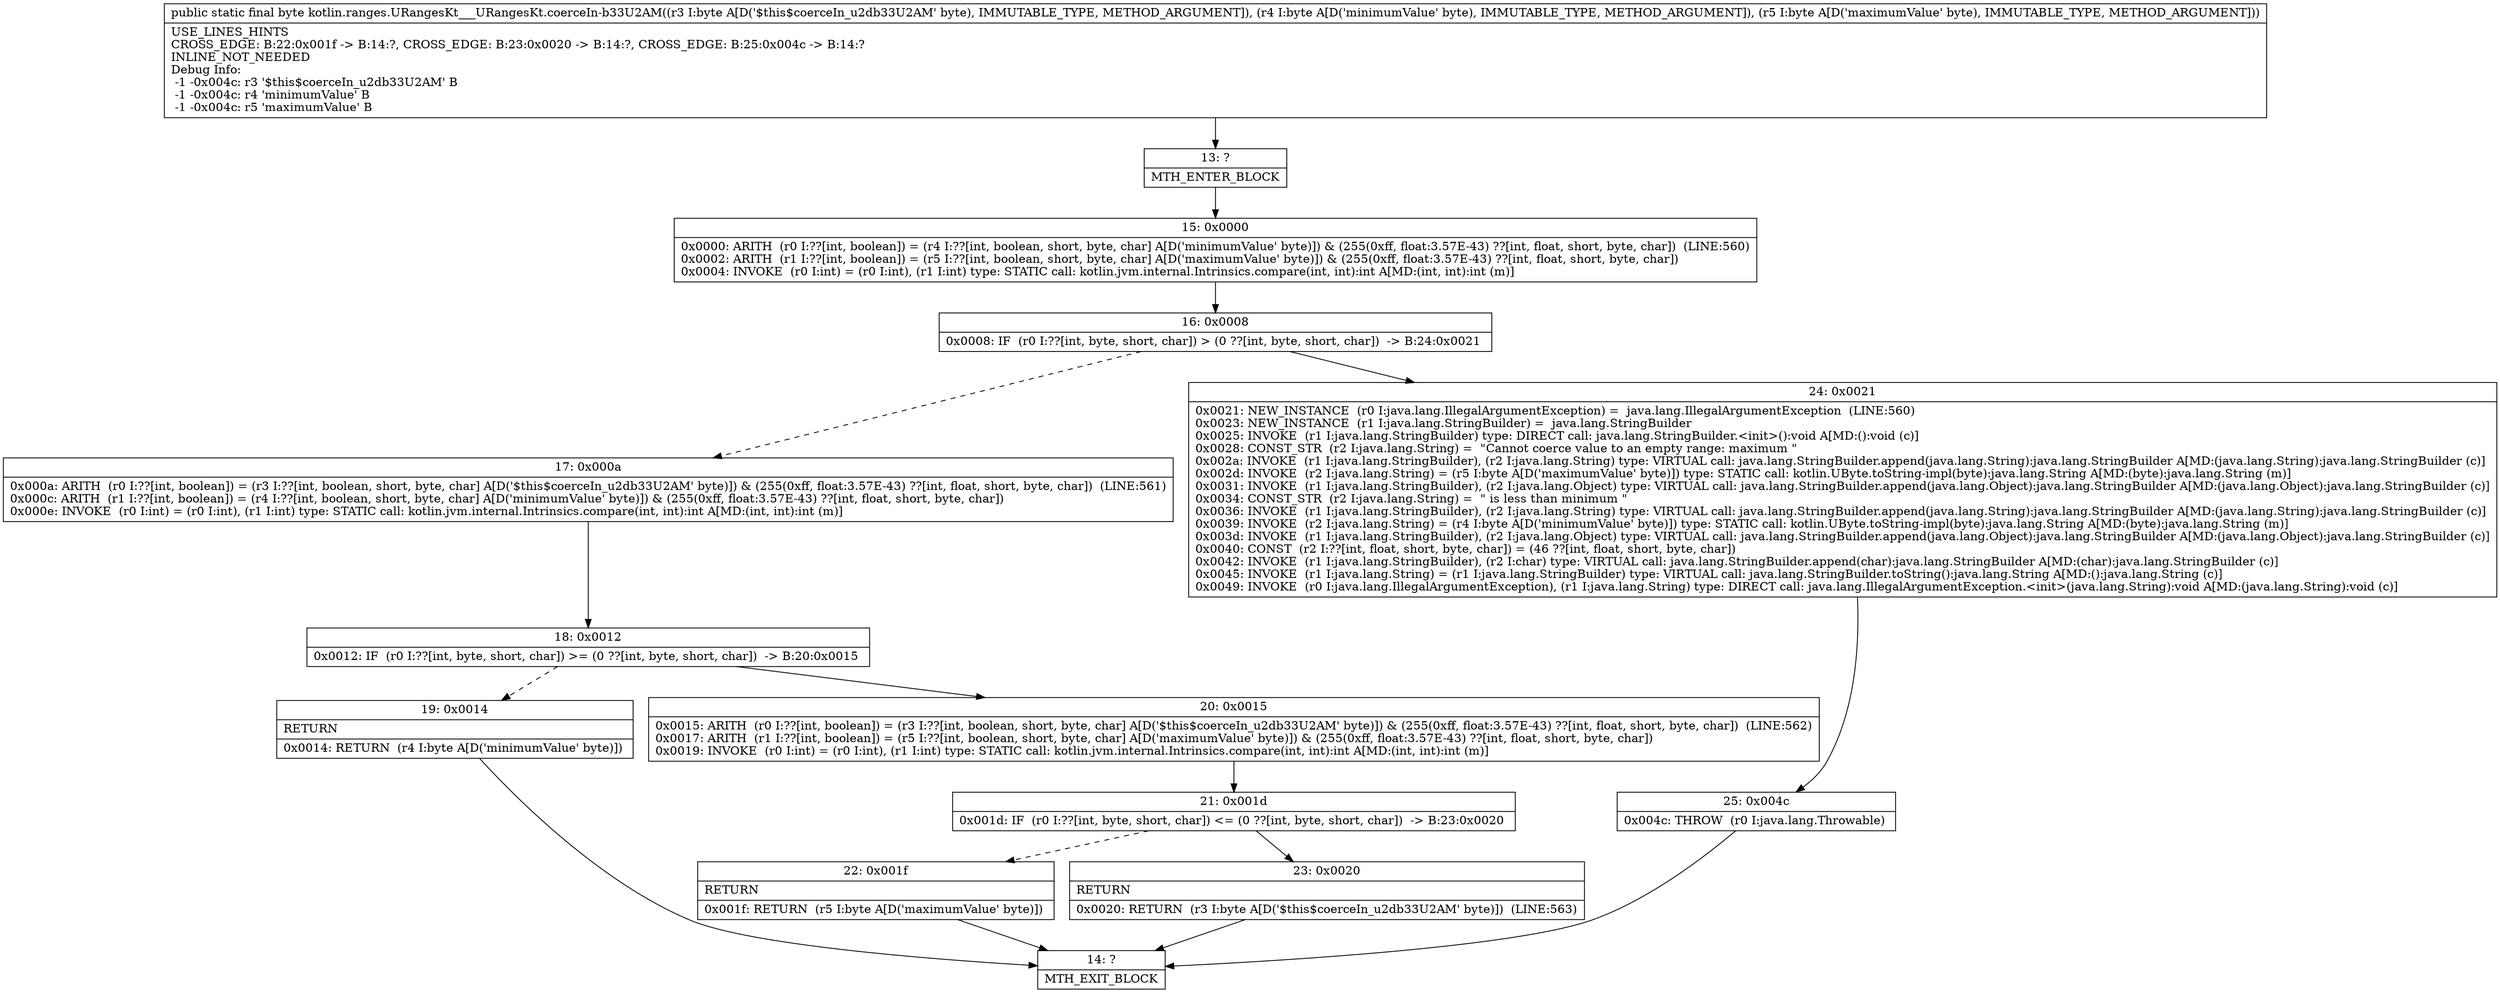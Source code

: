 digraph "CFG forkotlin.ranges.URangesKt___URangesKt.coerceIn\-b33U2AM(BBB)B" {
Node_13 [shape=record,label="{13\:\ ?|MTH_ENTER_BLOCK\l}"];
Node_15 [shape=record,label="{15\:\ 0x0000|0x0000: ARITH  (r0 I:??[int, boolean]) = (r4 I:??[int, boolean, short, byte, char] A[D('minimumValue' byte)]) & (255(0xff, float:3.57E\-43) ??[int, float, short, byte, char])  (LINE:560)\l0x0002: ARITH  (r1 I:??[int, boolean]) = (r5 I:??[int, boolean, short, byte, char] A[D('maximumValue' byte)]) & (255(0xff, float:3.57E\-43) ??[int, float, short, byte, char]) \l0x0004: INVOKE  (r0 I:int) = (r0 I:int), (r1 I:int) type: STATIC call: kotlin.jvm.internal.Intrinsics.compare(int, int):int A[MD:(int, int):int (m)]\l}"];
Node_16 [shape=record,label="{16\:\ 0x0008|0x0008: IF  (r0 I:??[int, byte, short, char]) \> (0 ??[int, byte, short, char])  \-\> B:24:0x0021 \l}"];
Node_17 [shape=record,label="{17\:\ 0x000a|0x000a: ARITH  (r0 I:??[int, boolean]) = (r3 I:??[int, boolean, short, byte, char] A[D('$this$coerceIn_u2db33U2AM' byte)]) & (255(0xff, float:3.57E\-43) ??[int, float, short, byte, char])  (LINE:561)\l0x000c: ARITH  (r1 I:??[int, boolean]) = (r4 I:??[int, boolean, short, byte, char] A[D('minimumValue' byte)]) & (255(0xff, float:3.57E\-43) ??[int, float, short, byte, char]) \l0x000e: INVOKE  (r0 I:int) = (r0 I:int), (r1 I:int) type: STATIC call: kotlin.jvm.internal.Intrinsics.compare(int, int):int A[MD:(int, int):int (m)]\l}"];
Node_18 [shape=record,label="{18\:\ 0x0012|0x0012: IF  (r0 I:??[int, byte, short, char]) \>= (0 ??[int, byte, short, char])  \-\> B:20:0x0015 \l}"];
Node_19 [shape=record,label="{19\:\ 0x0014|RETURN\l|0x0014: RETURN  (r4 I:byte A[D('minimumValue' byte)]) \l}"];
Node_14 [shape=record,label="{14\:\ ?|MTH_EXIT_BLOCK\l}"];
Node_20 [shape=record,label="{20\:\ 0x0015|0x0015: ARITH  (r0 I:??[int, boolean]) = (r3 I:??[int, boolean, short, byte, char] A[D('$this$coerceIn_u2db33U2AM' byte)]) & (255(0xff, float:3.57E\-43) ??[int, float, short, byte, char])  (LINE:562)\l0x0017: ARITH  (r1 I:??[int, boolean]) = (r5 I:??[int, boolean, short, byte, char] A[D('maximumValue' byte)]) & (255(0xff, float:3.57E\-43) ??[int, float, short, byte, char]) \l0x0019: INVOKE  (r0 I:int) = (r0 I:int), (r1 I:int) type: STATIC call: kotlin.jvm.internal.Intrinsics.compare(int, int):int A[MD:(int, int):int (m)]\l}"];
Node_21 [shape=record,label="{21\:\ 0x001d|0x001d: IF  (r0 I:??[int, byte, short, char]) \<= (0 ??[int, byte, short, char])  \-\> B:23:0x0020 \l}"];
Node_22 [shape=record,label="{22\:\ 0x001f|RETURN\l|0x001f: RETURN  (r5 I:byte A[D('maximumValue' byte)]) \l}"];
Node_23 [shape=record,label="{23\:\ 0x0020|RETURN\l|0x0020: RETURN  (r3 I:byte A[D('$this$coerceIn_u2db33U2AM' byte)])  (LINE:563)\l}"];
Node_24 [shape=record,label="{24\:\ 0x0021|0x0021: NEW_INSTANCE  (r0 I:java.lang.IllegalArgumentException) =  java.lang.IllegalArgumentException  (LINE:560)\l0x0023: NEW_INSTANCE  (r1 I:java.lang.StringBuilder) =  java.lang.StringBuilder \l0x0025: INVOKE  (r1 I:java.lang.StringBuilder) type: DIRECT call: java.lang.StringBuilder.\<init\>():void A[MD:():void (c)]\l0x0028: CONST_STR  (r2 I:java.lang.String) =  \"Cannot coerce value to an empty range: maximum \" \l0x002a: INVOKE  (r1 I:java.lang.StringBuilder), (r2 I:java.lang.String) type: VIRTUAL call: java.lang.StringBuilder.append(java.lang.String):java.lang.StringBuilder A[MD:(java.lang.String):java.lang.StringBuilder (c)]\l0x002d: INVOKE  (r2 I:java.lang.String) = (r5 I:byte A[D('maximumValue' byte)]) type: STATIC call: kotlin.UByte.toString\-impl(byte):java.lang.String A[MD:(byte):java.lang.String (m)]\l0x0031: INVOKE  (r1 I:java.lang.StringBuilder), (r2 I:java.lang.Object) type: VIRTUAL call: java.lang.StringBuilder.append(java.lang.Object):java.lang.StringBuilder A[MD:(java.lang.Object):java.lang.StringBuilder (c)]\l0x0034: CONST_STR  (r2 I:java.lang.String) =  \" is less than minimum \" \l0x0036: INVOKE  (r1 I:java.lang.StringBuilder), (r2 I:java.lang.String) type: VIRTUAL call: java.lang.StringBuilder.append(java.lang.String):java.lang.StringBuilder A[MD:(java.lang.String):java.lang.StringBuilder (c)]\l0x0039: INVOKE  (r2 I:java.lang.String) = (r4 I:byte A[D('minimumValue' byte)]) type: STATIC call: kotlin.UByte.toString\-impl(byte):java.lang.String A[MD:(byte):java.lang.String (m)]\l0x003d: INVOKE  (r1 I:java.lang.StringBuilder), (r2 I:java.lang.Object) type: VIRTUAL call: java.lang.StringBuilder.append(java.lang.Object):java.lang.StringBuilder A[MD:(java.lang.Object):java.lang.StringBuilder (c)]\l0x0040: CONST  (r2 I:??[int, float, short, byte, char]) = (46 ??[int, float, short, byte, char]) \l0x0042: INVOKE  (r1 I:java.lang.StringBuilder), (r2 I:char) type: VIRTUAL call: java.lang.StringBuilder.append(char):java.lang.StringBuilder A[MD:(char):java.lang.StringBuilder (c)]\l0x0045: INVOKE  (r1 I:java.lang.String) = (r1 I:java.lang.StringBuilder) type: VIRTUAL call: java.lang.StringBuilder.toString():java.lang.String A[MD:():java.lang.String (c)]\l0x0049: INVOKE  (r0 I:java.lang.IllegalArgumentException), (r1 I:java.lang.String) type: DIRECT call: java.lang.IllegalArgumentException.\<init\>(java.lang.String):void A[MD:(java.lang.String):void (c)]\l}"];
Node_25 [shape=record,label="{25\:\ 0x004c|0x004c: THROW  (r0 I:java.lang.Throwable) \l}"];
MethodNode[shape=record,label="{public static final byte kotlin.ranges.URangesKt___URangesKt.coerceIn\-b33U2AM((r3 I:byte A[D('$this$coerceIn_u2db33U2AM' byte), IMMUTABLE_TYPE, METHOD_ARGUMENT]), (r4 I:byte A[D('minimumValue' byte), IMMUTABLE_TYPE, METHOD_ARGUMENT]), (r5 I:byte A[D('maximumValue' byte), IMMUTABLE_TYPE, METHOD_ARGUMENT]))  | USE_LINES_HINTS\lCROSS_EDGE: B:22:0x001f \-\> B:14:?, CROSS_EDGE: B:23:0x0020 \-\> B:14:?, CROSS_EDGE: B:25:0x004c \-\> B:14:?\lINLINE_NOT_NEEDED\lDebug Info:\l  \-1 \-0x004c: r3 '$this$coerceIn_u2db33U2AM' B\l  \-1 \-0x004c: r4 'minimumValue' B\l  \-1 \-0x004c: r5 'maximumValue' B\l}"];
MethodNode -> Node_13;Node_13 -> Node_15;
Node_15 -> Node_16;
Node_16 -> Node_17[style=dashed];
Node_16 -> Node_24;
Node_17 -> Node_18;
Node_18 -> Node_19[style=dashed];
Node_18 -> Node_20;
Node_19 -> Node_14;
Node_20 -> Node_21;
Node_21 -> Node_22[style=dashed];
Node_21 -> Node_23;
Node_22 -> Node_14;
Node_23 -> Node_14;
Node_24 -> Node_25;
Node_25 -> Node_14;
}

